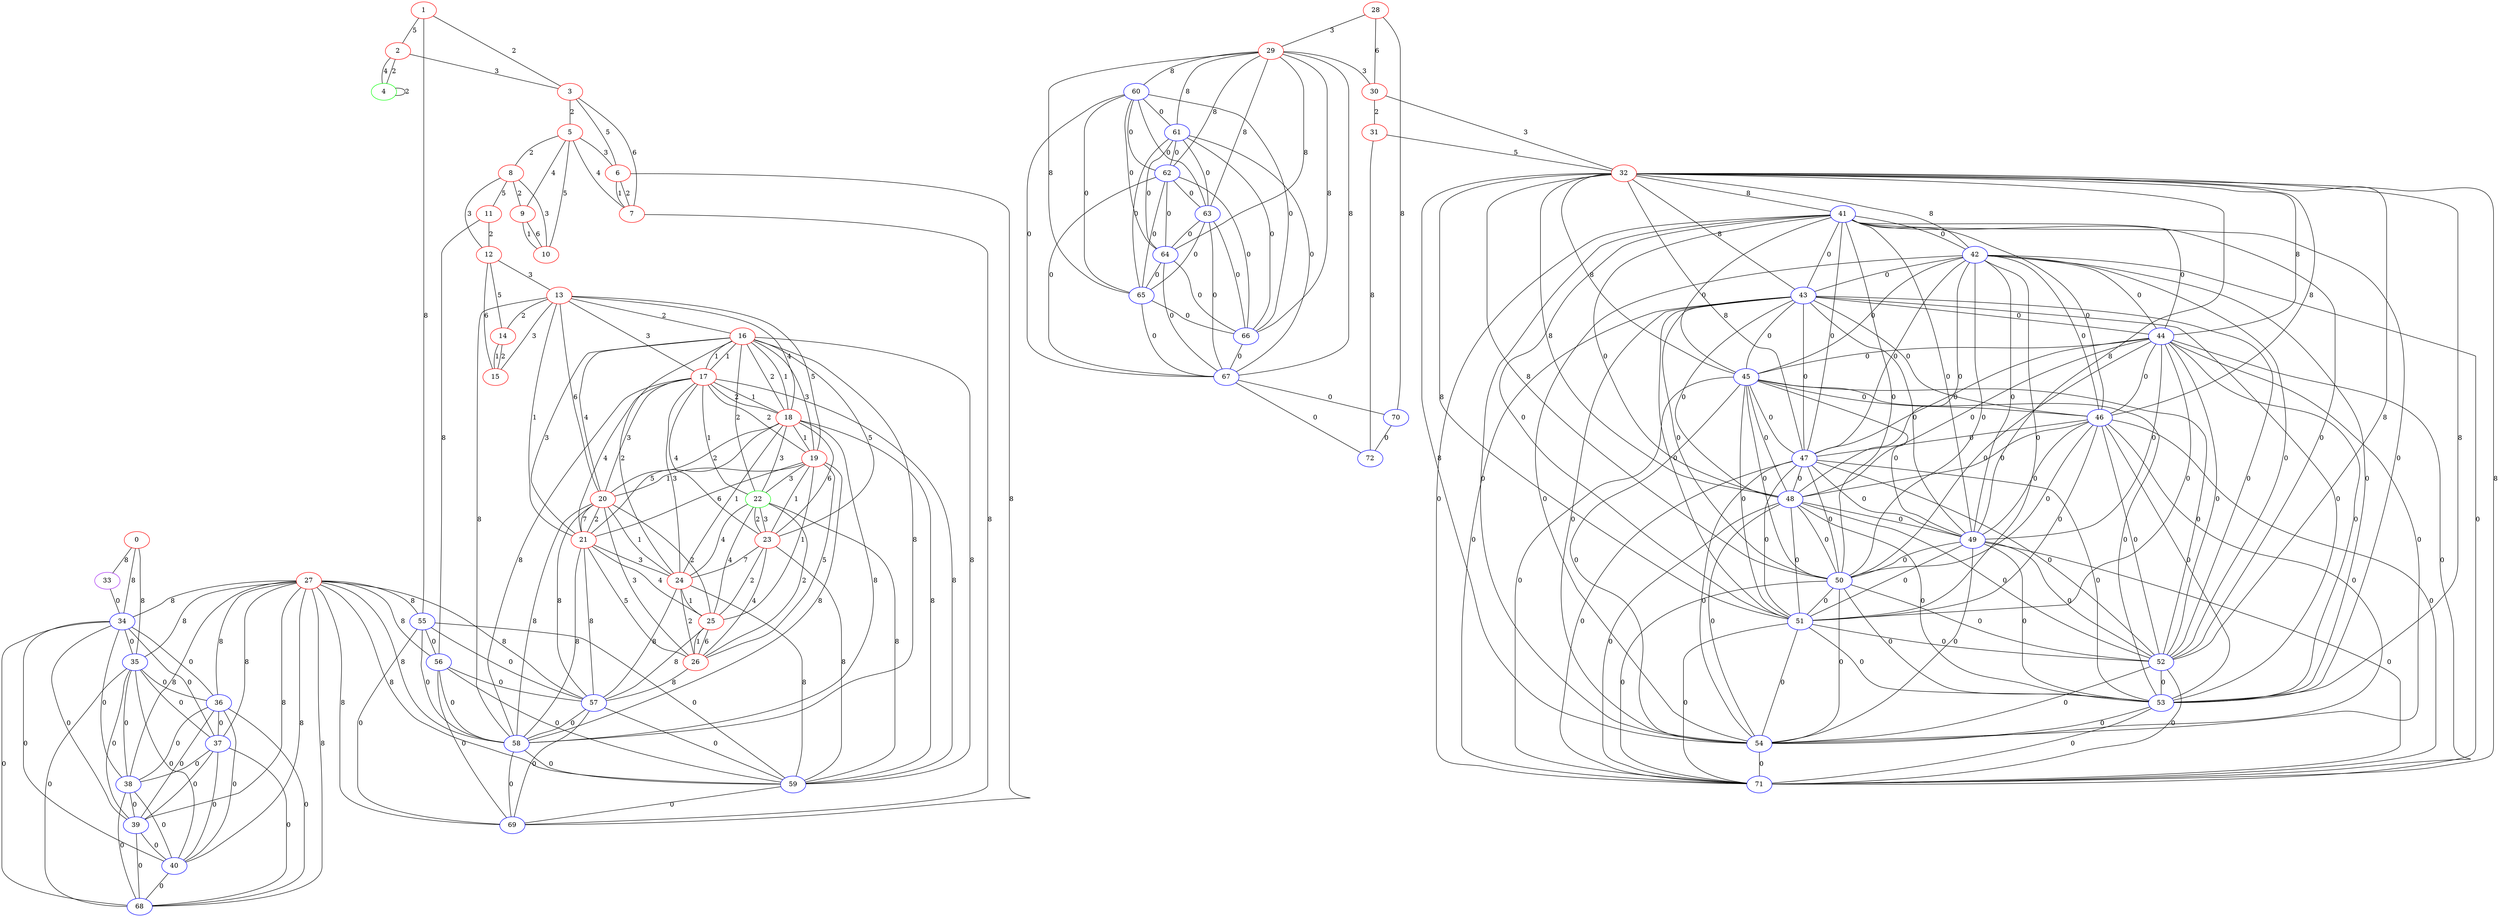 graph "" {
0 [color=red, weight=1];
1 [color=red, weight=1];
2 [color=red, weight=1];
3 [color=red, weight=1];
4 [color=green, weight=2];
5 [color=red, weight=1];
6 [color=red, weight=1];
7 [color=red, weight=1];
8 [color=red, weight=1];
9 [color=red, weight=1];
10 [color=red, weight=1];
11 [color=red, weight=1];
12 [color=red, weight=1];
13 [color=red, weight=1];
14 [color=red, weight=1];
15 [color=red, weight=1];
16 [color=red, weight=1];
17 [color=red, weight=1];
18 [color=red, weight=1];
19 [color=red, weight=1];
20 [color=red, weight=1];
21 [color=red, weight=1];
22 [color=green, weight=2];
23 [color=red, weight=1];
24 [color=red, weight=1];
25 [color=red, weight=1];
26 [color=red, weight=1];
27 [color=red, weight=1];
28 [color=red, weight=1];
29 [color=red, weight=1];
30 [color=red, weight=1];
31 [color=red, weight=1];
32 [color=red, weight=1];
33 [color=purple, weight=4];
34 [color=blue, weight=3];
35 [color=blue, weight=3];
36 [color=blue, weight=3];
37 [color=blue, weight=3];
38 [color=blue, weight=3];
39 [color=blue, weight=3];
40 [color=blue, weight=3];
41 [color=blue, weight=3];
42 [color=blue, weight=3];
43 [color=blue, weight=3];
44 [color=blue, weight=3];
45 [color=blue, weight=3];
46 [color=blue, weight=3];
47 [color=blue, weight=3];
48 [color=blue, weight=3];
49 [color=blue, weight=3];
50 [color=blue, weight=3];
51 [color=blue, weight=3];
52 [color=blue, weight=3];
53 [color=blue, weight=3];
54 [color=blue, weight=3];
55 [color=blue, weight=3];
56 [color=blue, weight=3];
57 [color=blue, weight=3];
58 [color=blue, weight=3];
59 [color=blue, weight=3];
60 [color=blue, weight=3];
61 [color=blue, weight=3];
62 [color=blue, weight=3];
63 [color=blue, weight=3];
64 [color=blue, weight=3];
65 [color=blue, weight=3];
66 [color=blue, weight=3];
67 [color=blue, weight=3];
68 [color=blue, weight=3];
69 [color=blue, weight=3];
70 [color=blue, weight=3];
71 [color=blue, weight=3];
72 [color=blue, weight=3];
0 -- 33  [key=0, label=8];
0 -- 34  [key=0, label=8];
0 -- 35  [key=0, label=8];
1 -- 2  [key=0, label=5];
1 -- 3  [key=0, label=2];
1 -- 55  [key=0, label=8];
2 -- 3  [key=0, label=3];
2 -- 4  [key=0, label=4];
2 -- 4  [key=1, label=2];
3 -- 5  [key=0, label=2];
3 -- 6  [key=0, label=5];
3 -- 7  [key=0, label=6];
4 -- 4  [key=0, label=2];
5 -- 6  [key=0, label=3];
5 -- 7  [key=0, label=4];
5 -- 8  [key=0, label=2];
5 -- 9  [key=0, label=4];
5 -- 10  [key=0, label=5];
6 -- 69  [key=0, label=8];
6 -- 7  [key=0, label=2];
6 -- 7  [key=1, label=1];
7 -- 69  [key=0, label=8];
8 -- 9  [key=0, label=2];
8 -- 10  [key=0, label=3];
8 -- 11  [key=0, label=5];
8 -- 12  [key=0, label=3];
9 -- 10  [key=0, label=6];
9 -- 10  [key=1, label=1];
11 -- 56  [key=0, label=8];
11 -- 12  [key=0, label=2];
12 -- 13  [key=0, label=3];
12 -- 14  [key=0, label=5];
12 -- 15  [key=0, label=6];
13 -- 14  [key=0, label=2];
13 -- 15  [key=0, label=3];
13 -- 16  [key=0, label=2];
13 -- 17  [key=0, label=3];
13 -- 18  [key=0, label=4];
13 -- 19  [key=0, label=5];
13 -- 20  [key=0, label=6];
13 -- 21  [key=0, label=1];
13 -- 58  [key=0, label=8];
14 -- 15  [key=0, label=1];
14 -- 15  [key=1, label=2];
16 -- 17  [key=0, label=1];
16 -- 17  [key=1, label=1];
16 -- 18  [key=0, label=2];
16 -- 18  [key=1, label=1];
16 -- 19  [key=0, label=3];
16 -- 20  [key=0, label=4];
16 -- 21  [key=0, label=3];
16 -- 22  [key=0, label=2];
16 -- 23  [key=0, label=5];
16 -- 24  [key=0, label=2];
16 -- 58  [key=0, label=8];
16 -- 59  [key=0, label=8];
17 -- 18  [key=0, label=1];
17 -- 18  [key=1, label=2];
17 -- 19  [key=0, label=2];
17 -- 20  [key=0, label=3];
17 -- 21  [key=0, label=4];
17 -- 22  [key=0, label=1];
17 -- 23  [key=0, label=4];
17 -- 24  [key=0, label=3];
17 -- 58  [key=0, label=8];
17 -- 59  [key=0, label=8];
18 -- 19  [key=0, label=1];
18 -- 20  [key=0, label=2];
18 -- 21  [key=0, label=5];
18 -- 22  [key=0, label=3];
18 -- 23  [key=0, label=6];
18 -- 24  [key=0, label=1];
18 -- 58  [key=0, label=8];
18 -- 59  [key=0, label=8];
19 -- 20  [key=0, label=1];
19 -- 21  [key=0, label=6];
19 -- 22  [key=0, label=3];
19 -- 23  [key=0, label=1];
19 -- 25  [key=0, label=1];
19 -- 26  [key=0, label=5];
19 -- 58  [key=0, label=8];
20 -- 21  [key=0, label=7];
20 -- 21  [key=1, label=2];
20 -- 57  [key=0, label=8];
20 -- 24  [key=0, label=1];
20 -- 25  [key=0, label=2];
20 -- 26  [key=0, label=3];
20 -- 58  [key=0, label=8];
21 -- 57  [key=0, label=8];
21 -- 24  [key=0, label=3];
21 -- 25  [key=0, label=4];
21 -- 26  [key=0, label=5];
21 -- 58  [key=0, label=8];
22 -- 23  [key=0, label=3];
22 -- 23  [key=1, label=2];
22 -- 24  [key=0, label=4];
22 -- 25  [key=0, label=4];
22 -- 26  [key=0, label=2];
22 -- 59  [key=0, label=8];
23 -- 24  [key=0, label=7];
23 -- 25  [key=0, label=2];
23 -- 26  [key=0, label=4];
23 -- 59  [key=0, label=8];
24 -- 57  [key=0, label=8];
24 -- 25  [key=0, label=1];
24 -- 26  [key=0, label=2];
24 -- 59  [key=0, label=8];
25 -- 57  [key=0, label=8];
25 -- 26  [key=0, label=1];
25 -- 26  [key=1, label=6];
26 -- 57  [key=0, label=8];
27 -- 34  [key=0, label=8];
27 -- 35  [key=0, label=8];
27 -- 36  [key=0, label=8];
27 -- 37  [key=0, label=8];
27 -- 38  [key=0, label=8];
27 -- 39  [key=0, label=8];
27 -- 40  [key=0, label=8];
27 -- 57  [key=0, label=8];
27 -- 55  [key=0, label=8];
27 -- 56  [key=0, label=8];
27 -- 68  [key=0, label=8];
27 -- 58  [key=0, label=8];
27 -- 59  [key=0, label=8];
27 -- 69  [key=0, label=8];
28 -- 70  [key=0, label=8];
28 -- 29  [key=0, label=3];
28 -- 30  [key=0, label=6];
29 -- 64  [key=0, label=8];
29 -- 65  [key=0, label=8];
29 -- 66  [key=0, label=8];
29 -- 67  [key=0, label=8];
29 -- 30  [key=0, label=3];
29 -- 60  [key=0, label=8];
29 -- 61  [key=0, label=8];
29 -- 62  [key=0, label=8];
29 -- 63  [key=0, label=8];
30 -- 32  [key=0, label=3];
30 -- 31  [key=0, label=2];
31 -- 32  [key=0, label=5];
31 -- 72  [key=0, label=8];
32 -- 71  [key=0, label=8];
32 -- 41  [key=0, label=8];
32 -- 42  [key=0, label=8];
32 -- 43  [key=0, label=8];
32 -- 44  [key=0, label=8];
32 -- 45  [key=0, label=8];
32 -- 46  [key=0, label=8];
32 -- 47  [key=0, label=8];
32 -- 48  [key=0, label=8];
32 -- 49  [key=0, label=8];
32 -- 50  [key=0, label=8];
32 -- 51  [key=0, label=8];
32 -- 52  [key=0, label=8];
32 -- 53  [key=0, label=8];
32 -- 54  [key=0, label=8];
33 -- 34  [key=0, label=0];
34 -- 35  [key=0, label=0];
34 -- 36  [key=0, label=0];
34 -- 37  [key=0, label=0];
34 -- 38  [key=0, label=0];
34 -- 39  [key=0, label=0];
34 -- 40  [key=0, label=0];
34 -- 68  [key=0, label=0];
35 -- 36  [key=0, label=0];
35 -- 37  [key=0, label=0];
35 -- 38  [key=0, label=0];
35 -- 39  [key=0, label=0];
35 -- 40  [key=0, label=0];
35 -- 68  [key=0, label=0];
36 -- 68  [key=0, label=0];
36 -- 37  [key=0, label=0];
36 -- 38  [key=0, label=0];
36 -- 39  [key=0, label=0];
36 -- 40  [key=0, label=0];
37 -- 38  [key=0, label=0];
37 -- 39  [key=0, label=0];
37 -- 40  [key=0, label=0];
37 -- 68  [key=0, label=0];
38 -- 39  [key=0, label=0];
38 -- 40  [key=0, label=0];
38 -- 68  [key=0, label=0];
39 -- 40  [key=0, label=0];
39 -- 68  [key=0, label=0];
40 -- 68  [key=0, label=0];
41 -- 71  [key=0, label=0];
41 -- 42  [key=0, label=0];
41 -- 43  [key=0, label=0];
41 -- 44  [key=0, label=0];
41 -- 45  [key=0, label=0];
41 -- 46  [key=0, label=0];
41 -- 47  [key=0, label=0];
41 -- 48  [key=0, label=0];
41 -- 49  [key=0, label=0];
41 -- 50  [key=0, label=0];
41 -- 51  [key=0, label=0];
41 -- 52  [key=0, label=0];
41 -- 53  [key=0, label=0];
41 -- 54  [key=0, label=0];
42 -- 71  [key=0, label=0];
42 -- 43  [key=0, label=0];
42 -- 44  [key=0, label=0];
42 -- 45  [key=0, label=0];
42 -- 46  [key=0, label=0];
42 -- 47  [key=0, label=0];
42 -- 48  [key=0, label=0];
42 -- 49  [key=0, label=0];
42 -- 50  [key=0, label=0];
42 -- 51  [key=0, label=0];
42 -- 52  [key=0, label=0];
42 -- 53  [key=0, label=0];
42 -- 54  [key=0, label=0];
43 -- 71  [key=0, label=0];
43 -- 44  [key=0, label=0];
43 -- 45  [key=0, label=0];
43 -- 46  [key=0, label=0];
43 -- 47  [key=0, label=0];
43 -- 48  [key=0, label=0];
43 -- 49  [key=0, label=0];
43 -- 50  [key=0, label=0];
43 -- 51  [key=0, label=0];
43 -- 52  [key=0, label=0];
43 -- 53  [key=0, label=0];
43 -- 54  [key=0, label=0];
44 -- 71  [key=0, label=0];
44 -- 45  [key=0, label=0];
44 -- 46  [key=0, label=0];
44 -- 47  [key=0, label=0];
44 -- 48  [key=0, label=0];
44 -- 49  [key=0, label=0];
44 -- 50  [key=0, label=0];
44 -- 51  [key=0, label=0];
44 -- 52  [key=0, label=0];
44 -- 53  [key=0, label=0];
44 -- 54  [key=0, label=0];
45 -- 71  [key=0, label=0];
45 -- 46  [key=0, label=0];
45 -- 47  [key=0, label=0];
45 -- 48  [key=0, label=0];
45 -- 49  [key=0, label=0];
45 -- 50  [key=0, label=0];
45 -- 51  [key=0, label=0];
45 -- 52  [key=0, label=0];
45 -- 53  [key=0, label=0];
45 -- 54  [key=0, label=0];
46 -- 71  [key=0, label=0];
46 -- 47  [key=0, label=0];
46 -- 48  [key=0, label=0];
46 -- 49  [key=0, label=0];
46 -- 50  [key=0, label=0];
46 -- 51  [key=0, label=0];
46 -- 52  [key=0, label=0];
46 -- 53  [key=0, label=0];
46 -- 54  [key=0, label=0];
47 -- 71  [key=0, label=0];
47 -- 48  [key=0, label=0];
47 -- 49  [key=0, label=0];
47 -- 50  [key=0, label=0];
47 -- 51  [key=0, label=0];
47 -- 52  [key=0, label=0];
47 -- 53  [key=0, label=0];
47 -- 54  [key=0, label=0];
48 -- 71  [key=0, label=0];
48 -- 49  [key=0, label=0];
48 -- 50  [key=0, label=0];
48 -- 51  [key=0, label=0];
48 -- 52  [key=0, label=0];
48 -- 53  [key=0, label=0];
48 -- 54  [key=0, label=0];
49 -- 71  [key=0, label=0];
49 -- 50  [key=0, label=0];
49 -- 51  [key=0, label=0];
49 -- 52  [key=0, label=0];
49 -- 53  [key=0, label=0];
49 -- 54  [key=0, label=0];
50 -- 71  [key=0, label=0];
50 -- 51  [key=0, label=0];
50 -- 52  [key=0, label=0];
50 -- 53  [key=0, label=0];
50 -- 54  [key=0, label=0];
51 -- 71  [key=0, label=0];
51 -- 52  [key=0, label=0];
51 -- 53  [key=0, label=0];
51 -- 54  [key=0, label=0];
52 -- 71  [key=0, label=0];
52 -- 53  [key=0, label=0];
52 -- 54  [key=0, label=0];
53 -- 71  [key=0, label=0];
53 -- 54  [key=0, label=0];
54 -- 71  [key=0, label=0];
55 -- 69  [key=0, label=0];
55 -- 56  [key=0, label=0];
55 -- 57  [key=0, label=0];
55 -- 58  [key=0, label=0];
55 -- 59  [key=0, label=0];
56 -- 69  [key=0, label=0];
56 -- 57  [key=0, label=0];
56 -- 58  [key=0, label=0];
56 -- 59  [key=0, label=0];
57 -- 69  [key=0, label=0];
57 -- 59  [key=0, label=0];
57 -- 58  [key=0, label=0];
58 -- 69  [key=0, label=0];
58 -- 59  [key=0, label=0];
59 -- 69  [key=0, label=0];
60 -- 64  [key=0, label=0];
60 -- 65  [key=0, label=0];
60 -- 66  [key=0, label=0];
60 -- 67  [key=0, label=0];
60 -- 61  [key=0, label=0];
60 -- 62  [key=0, label=0];
60 -- 63  [key=0, label=0];
61 -- 64  [key=0, label=0];
61 -- 65  [key=0, label=0];
61 -- 66  [key=0, label=0];
61 -- 67  [key=0, label=0];
61 -- 62  [key=0, label=0];
61 -- 63  [key=0, label=0];
62 -- 64  [key=0, label=0];
62 -- 65  [key=0, label=0];
62 -- 66  [key=0, label=0];
62 -- 67  [key=0, label=0];
62 -- 63  [key=0, label=0];
63 -- 64  [key=0, label=0];
63 -- 65  [key=0, label=0];
63 -- 66  [key=0, label=0];
63 -- 67  [key=0, label=0];
64 -- 65  [key=0, label=0];
64 -- 66  [key=0, label=0];
64 -- 67  [key=0, label=0];
65 -- 66  [key=0, label=0];
65 -- 67  [key=0, label=0];
66 -- 67  [key=0, label=0];
67 -- 70  [key=0, label=0];
67 -- 72  [key=0, label=0];
70 -- 72  [key=0, label=0];
}

